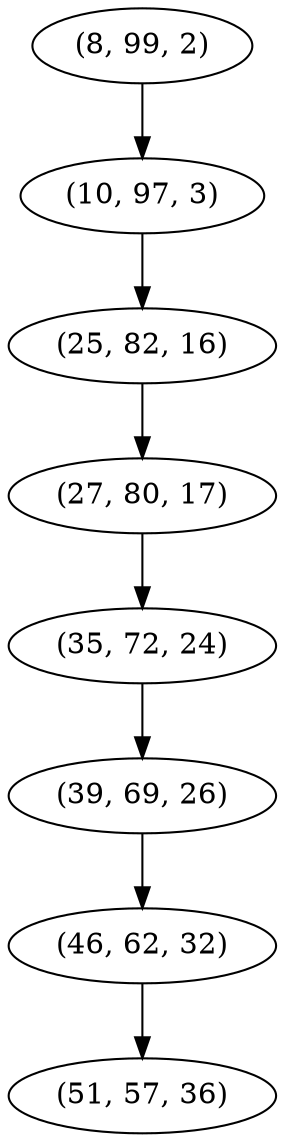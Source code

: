 digraph tree {
    "(8, 99, 2)";
    "(10, 97, 3)";
    "(25, 82, 16)";
    "(27, 80, 17)";
    "(35, 72, 24)";
    "(39, 69, 26)";
    "(46, 62, 32)";
    "(51, 57, 36)";
    "(8, 99, 2)" -> "(10, 97, 3)";
    "(10, 97, 3)" -> "(25, 82, 16)";
    "(25, 82, 16)" -> "(27, 80, 17)";
    "(27, 80, 17)" -> "(35, 72, 24)";
    "(35, 72, 24)" -> "(39, 69, 26)";
    "(39, 69, 26)" -> "(46, 62, 32)";
    "(46, 62, 32)" -> "(51, 57, 36)";
}
